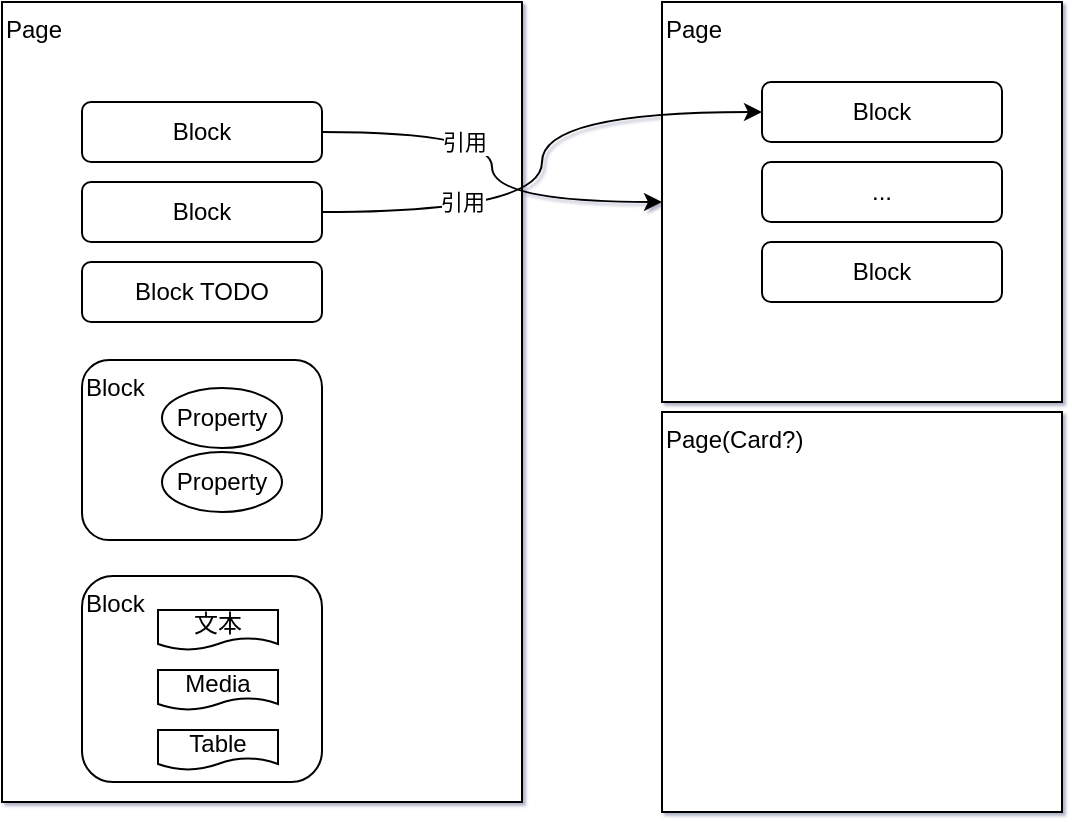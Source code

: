 <mxfile version="16.0.0" type="github">
  <diagram id="yxuxHNnWrpHPxl75nGSL" name="第 1 页">
    <mxGraphModel dx="751" dy="418" grid="0" gridSize="10" guides="1" tooltips="1" connect="1" arrows="1" fold="1" page="1" pageScale="1" pageWidth="827" pageHeight="1169" math="0" shadow="1">
      <root>
        <mxCell id="0" />
        <mxCell id="1" parent="0" />
        <mxCell id="-S0bO_k1jCQli6-VR3wX-14" value="Page" style="rounded=0;whiteSpace=wrap;html=1;verticalAlign=top;align=left;" vertex="1" parent="1">
          <mxGeometry x="110" y="50" width="260" height="400" as="geometry" />
        </mxCell>
        <mxCell id="-S0bO_k1jCQli6-VR3wX-5" value="Page&lt;br&gt;" style="whiteSpace=wrap;html=1;aspect=fixed;verticalAlign=top;align=left;" vertex="1" parent="1">
          <mxGeometry x="440" y="50" width="200" height="200" as="geometry" />
        </mxCell>
        <mxCell id="-S0bO_k1jCQli6-VR3wX-6" style="edgeStyle=orthogonalEdgeStyle;rounded=0;orthogonalLoop=1;jettySize=auto;html=1;entryX=0;entryY=0.5;entryDx=0;entryDy=0;curved=1;" edge="1" parent="1" source="-S0bO_k1jCQli6-VR3wX-1" target="-S0bO_k1jCQli6-VR3wX-5">
          <mxGeometry relative="1" as="geometry" />
        </mxCell>
        <mxCell id="-S0bO_k1jCQli6-VR3wX-26" value="引用" style="edgeLabel;html=1;align=center;verticalAlign=middle;resizable=0;points=[];" vertex="1" connectable="0" parent="-S0bO_k1jCQli6-VR3wX-6">
          <mxGeometry x="-0.311" y="-5" relative="1" as="geometry">
            <mxPoint as="offset" />
          </mxGeometry>
        </mxCell>
        <mxCell id="-S0bO_k1jCQli6-VR3wX-1" value="Block" style="rounded=1;whiteSpace=wrap;html=1;" vertex="1" parent="1">
          <mxGeometry x="150" y="100" width="120" height="30" as="geometry" />
        </mxCell>
        <mxCell id="-S0bO_k1jCQli6-VR3wX-8" style="edgeStyle=orthogonalEdgeStyle;rounded=0;orthogonalLoop=1;jettySize=auto;html=1;entryX=0;entryY=0.5;entryDx=0;entryDy=0;curved=1;" edge="1" parent="1" source="-S0bO_k1jCQli6-VR3wX-3" target="-S0bO_k1jCQli6-VR3wX-7">
          <mxGeometry relative="1" as="geometry" />
        </mxCell>
        <mxCell id="-S0bO_k1jCQli6-VR3wX-27" value="引用" style="edgeLabel;html=1;align=center;verticalAlign=middle;resizable=0;points=[];" vertex="1" connectable="0" parent="-S0bO_k1jCQli6-VR3wX-8">
          <mxGeometry x="-0.481" y="5" relative="1" as="geometry">
            <mxPoint as="offset" />
          </mxGeometry>
        </mxCell>
        <mxCell id="-S0bO_k1jCQli6-VR3wX-3" value="Block" style="rounded=1;whiteSpace=wrap;html=1;" vertex="1" parent="1">
          <mxGeometry x="150" y="140" width="120" height="30" as="geometry" />
        </mxCell>
        <mxCell id="-S0bO_k1jCQli6-VR3wX-4" value="Block TODO" style="rounded=1;whiteSpace=wrap;html=1;" vertex="1" parent="1">
          <mxGeometry x="150" y="180" width="120" height="30" as="geometry" />
        </mxCell>
        <mxCell id="-S0bO_k1jCQli6-VR3wX-7" value="Block" style="rounded=1;whiteSpace=wrap;html=1;" vertex="1" parent="1">
          <mxGeometry x="490" y="90" width="120" height="30" as="geometry" />
        </mxCell>
        <mxCell id="-S0bO_k1jCQli6-VR3wX-10" value="Block" style="rounded=1;whiteSpace=wrap;html=1;align=left;verticalAlign=top;" vertex="1" parent="1">
          <mxGeometry x="150" y="229" width="120" height="90" as="geometry" />
        </mxCell>
        <mxCell id="-S0bO_k1jCQli6-VR3wX-12" value="Property" style="ellipse;whiteSpace=wrap;html=1;" vertex="1" parent="1">
          <mxGeometry x="190" y="243" width="60" height="30" as="geometry" />
        </mxCell>
        <mxCell id="-S0bO_k1jCQli6-VR3wX-13" value="Property" style="ellipse;whiteSpace=wrap;html=1;" vertex="1" parent="1">
          <mxGeometry x="190" y="275" width="60" height="30" as="geometry" />
        </mxCell>
        <mxCell id="-S0bO_k1jCQli6-VR3wX-16" value="Block" style="rounded=1;whiteSpace=wrap;html=1;verticalAlign=top;align=left;" vertex="1" parent="1">
          <mxGeometry x="150" y="337" width="120" height="103" as="geometry" />
        </mxCell>
        <mxCell id="-S0bO_k1jCQli6-VR3wX-17" value="文本" style="shape=document;whiteSpace=wrap;html=1;boundedLbl=1;" vertex="1" parent="1">
          <mxGeometry x="188" y="354" width="60" height="20" as="geometry" />
        </mxCell>
        <mxCell id="-S0bO_k1jCQli6-VR3wX-18" value="Media" style="shape=document;whiteSpace=wrap;html=1;boundedLbl=1;" vertex="1" parent="1">
          <mxGeometry x="188" y="384" width="60" height="20" as="geometry" />
        </mxCell>
        <mxCell id="-S0bO_k1jCQli6-VR3wX-19" value="Table" style="shape=document;whiteSpace=wrap;html=1;boundedLbl=1;" vertex="1" parent="1">
          <mxGeometry x="188" y="414" width="60" height="20" as="geometry" />
        </mxCell>
        <mxCell id="-S0bO_k1jCQli6-VR3wX-21" value="Block" style="rounded=1;whiteSpace=wrap;html=1;" vertex="1" parent="1">
          <mxGeometry x="490" y="170" width="120" height="30" as="geometry" />
        </mxCell>
        <mxCell id="-S0bO_k1jCQli6-VR3wX-22" value="..." style="rounded=1;whiteSpace=wrap;html=1;" vertex="1" parent="1">
          <mxGeometry x="490" y="130" width="120" height="30" as="geometry" />
        </mxCell>
        <mxCell id="-S0bO_k1jCQli6-VR3wX-25" value="Page(Card?)" style="whiteSpace=wrap;html=1;aspect=fixed;verticalAlign=top;align=left;" vertex="1" parent="1">
          <mxGeometry x="440" y="255" width="200" height="200" as="geometry" />
        </mxCell>
      </root>
    </mxGraphModel>
  </diagram>
</mxfile>
